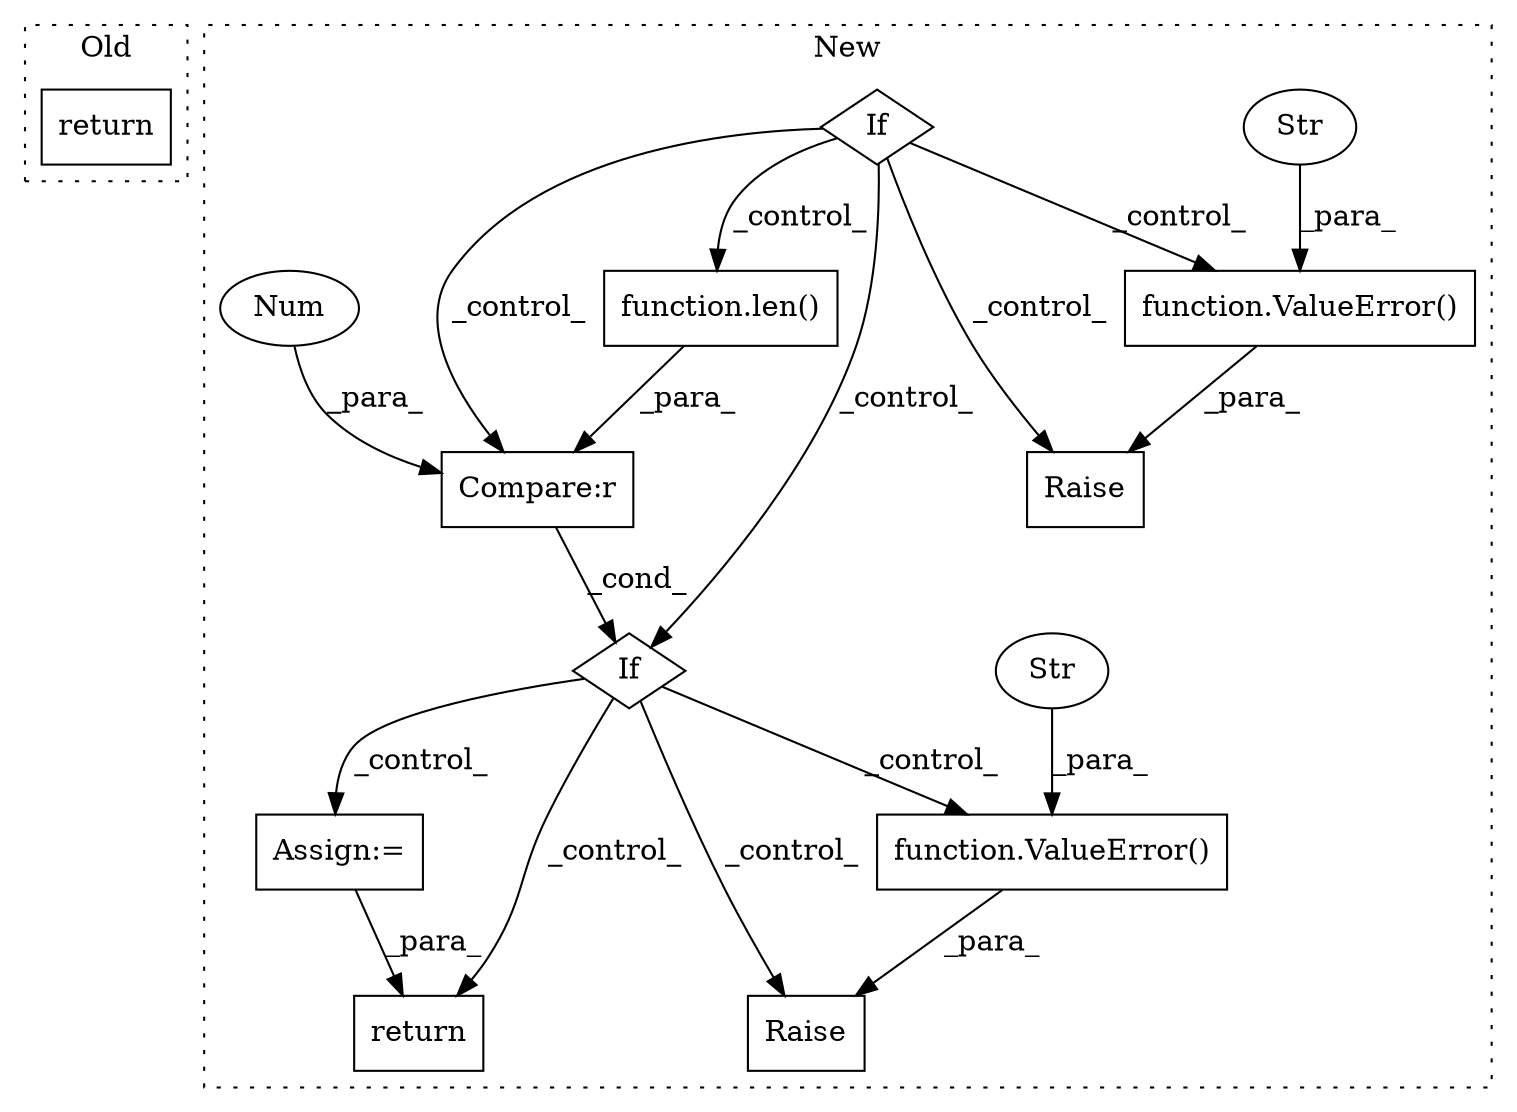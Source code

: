 digraph G {
subgraph cluster0 {
1 [label="return" a="93" s="1504" l="7" shape="box"];
label = "Old";
style="dotted";
}
subgraph cluster1 {
2 [label="Raise" a="91" s="2309" l="6" shape="box"];
3 [label="If" a="96" s="2235" l="3" shape="diamond"];
4 [label="Compare:r" a="40" s="2238" l="57" shape="box"];
5 [label="return" a="93" s="2513" l="7" shape="box"];
6 [label="function.ValueError()" a="75" s="2315,2415" l="11,1" shape="box"];
7 [label="Str" a="66" s="2326" l="89" shape="ellipse"];
8 [label="Num" a="76" s="2294" l="1" shape="ellipse"];
9 [label="If" a="96" s="1995" l="3" shape="diamond"];
10 [label="Raise" a="91" s="2654" l="6" shape="box"];
11 [label="function.ValueError()" a="75" s="2660,2816" l="20,6" shape="box"];
12 [label="Str" a="66" s="2680" l="136" shape="ellipse"];
13 [label="Assign:=" a="68" s="2433" l="3" shape="box"];
14 [label="function.len()" a="75" s="2243,2256" l="4,1" shape="box"];
label = "New";
style="dotted";
}
3 -> 6 [label="_control_"];
3 -> 13 [label="_control_"];
3 -> 2 [label="_control_"];
3 -> 5 [label="_control_"];
4 -> 3 [label="_cond_"];
6 -> 2 [label="_para_"];
7 -> 6 [label="_para_"];
8 -> 4 [label="_para_"];
9 -> 14 [label="_control_"];
9 -> 3 [label="_control_"];
9 -> 4 [label="_control_"];
9 -> 10 [label="_control_"];
9 -> 11 [label="_control_"];
11 -> 10 [label="_para_"];
12 -> 11 [label="_para_"];
13 -> 5 [label="_para_"];
14 -> 4 [label="_para_"];
}